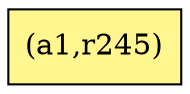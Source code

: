 digraph G {
rankdir=BT;ranksep="2.0";
"(a1,r245)" [shape=record,fillcolor=khaki1,style=filled,label="{(a1,r245)}"];
}